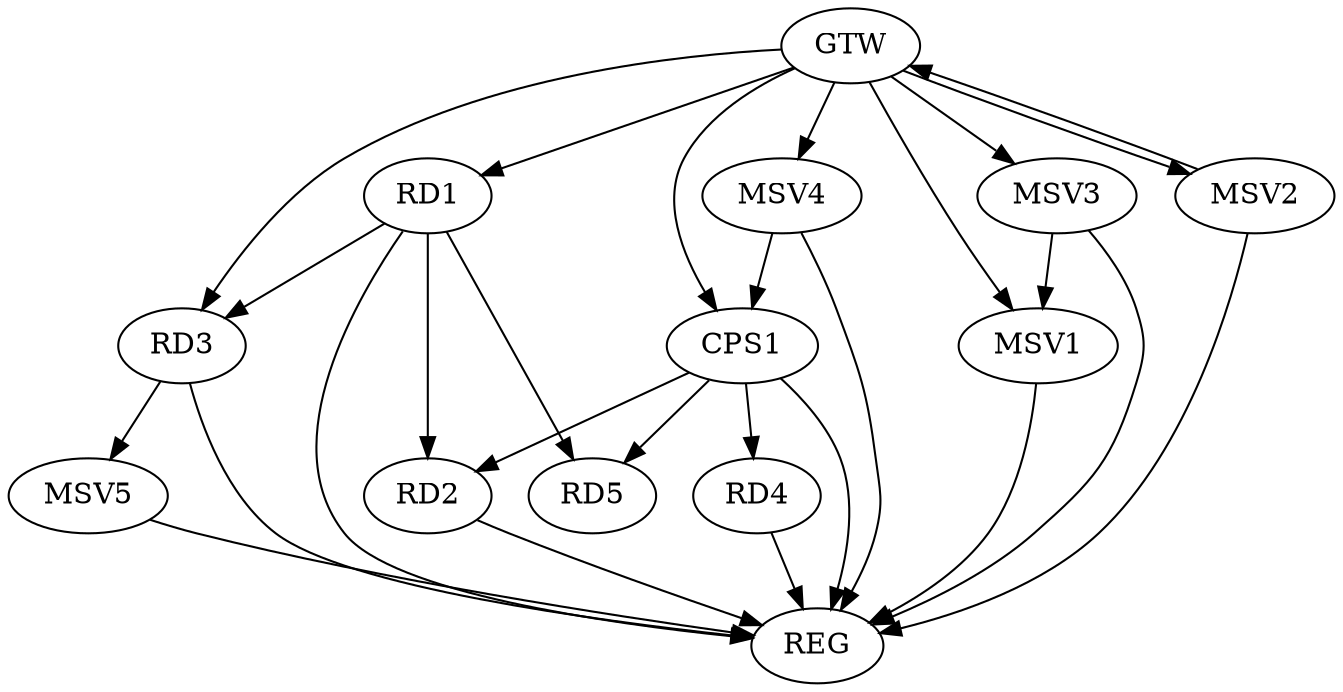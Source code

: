 strict digraph G {
  RD1 [ label="RD1" ];
  RD2 [ label="RD2" ];
  RD3 [ label="RD3" ];
  RD4 [ label="RD4" ];
  RD5 [ label="RD5" ];
  CPS1 [ label="CPS1" ];
  GTW [ label="GTW" ];
  REG [ label="REG" ];
  MSV1 [ label="MSV1" ];
  MSV2 [ label="MSV2" ];
  MSV3 [ label="MSV3" ];
  MSV4 [ label="MSV4" ];
  MSV5 [ label="MSV5" ];
  RD1 -> RD5;
  CPS1 -> RD2;
  CPS1 -> RD4;
  CPS1 -> RD5;
  GTW -> RD1;
  GTW -> RD3;
  GTW -> CPS1;
  RD1 -> REG;
  RD2 -> REG;
  RD3 -> REG;
  RD4 -> REG;
  CPS1 -> REG;
  RD1 -> RD2;
  RD1 -> RD3;
  GTW -> MSV1;
  MSV1 -> REG;
  MSV2 -> GTW;
  GTW -> MSV2;
  MSV2 -> REG;
  MSV3 -> MSV1;
  GTW -> MSV3;
  MSV3 -> REG;
  MSV4 -> CPS1;
  GTW -> MSV4;
  MSV4 -> REG;
  RD3 -> MSV5;
  MSV5 -> REG;
}
